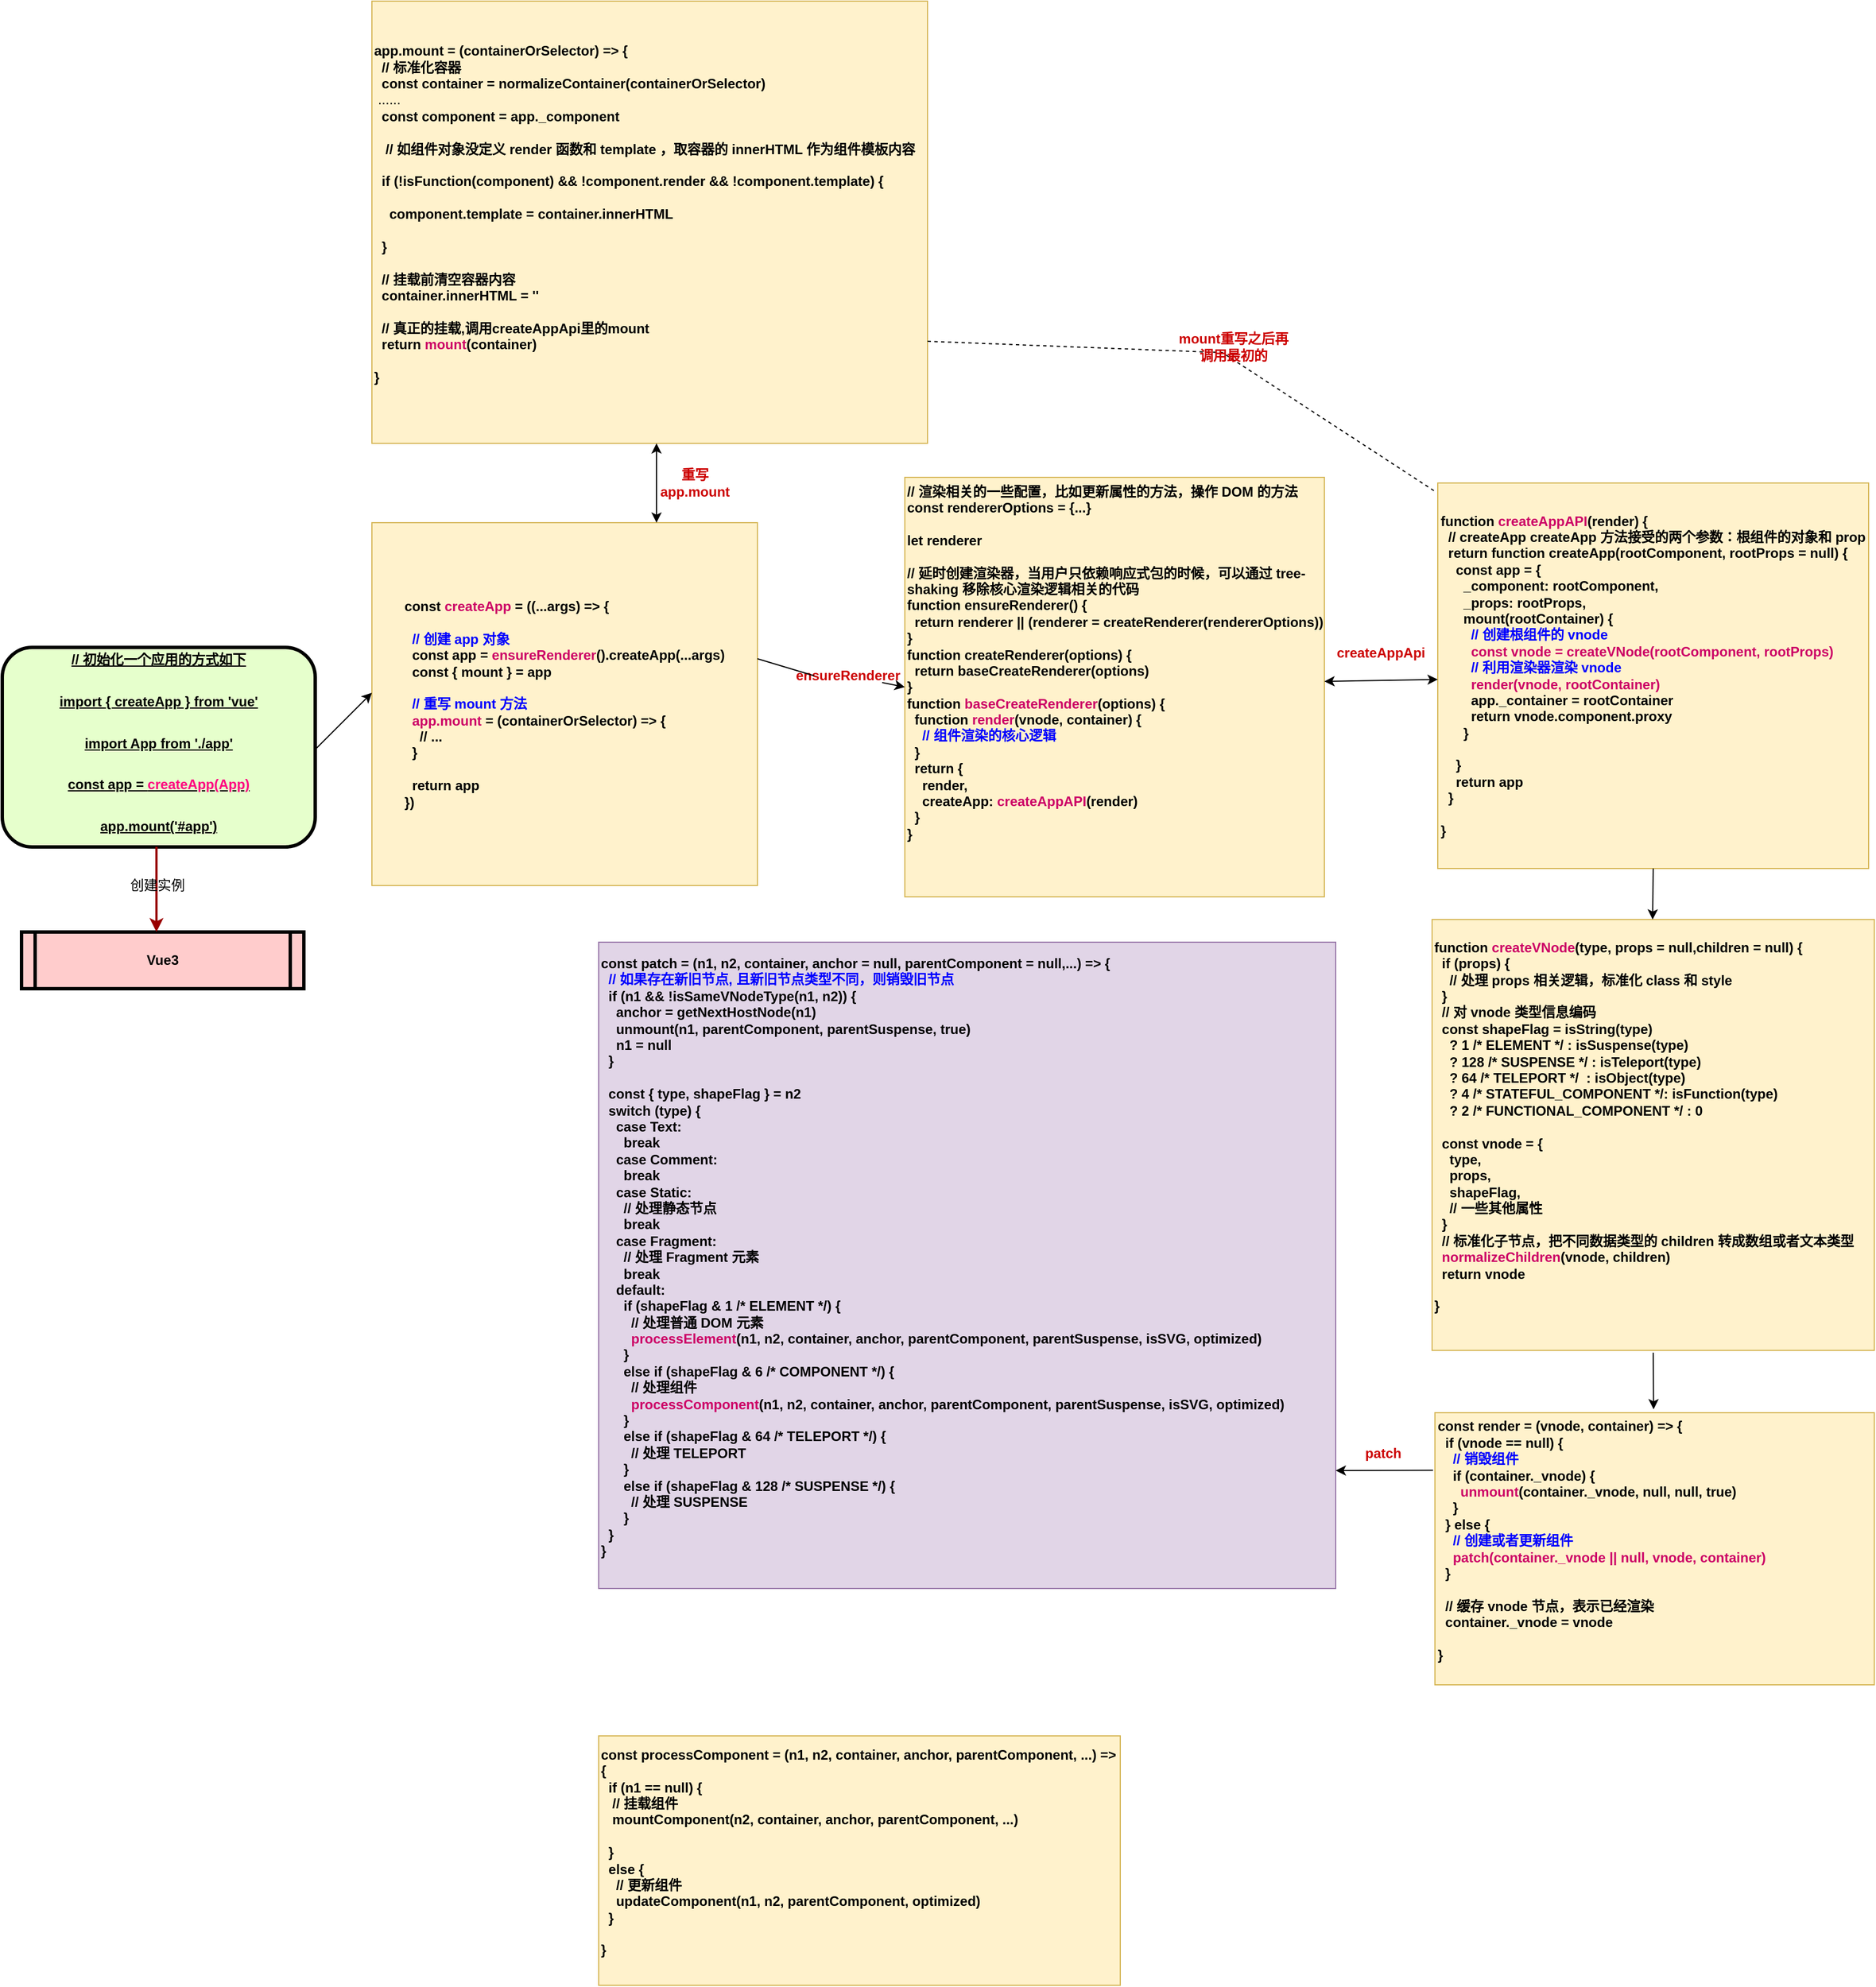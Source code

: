 <mxfile version="20.2.7" type="github">
  <diagram name="Page-1" id="c7558073-3199-34d8-9f00-42111426c3f3">
    <mxGraphModel dx="1038" dy="1708" grid="1" gridSize="10" guides="1" tooltips="1" connect="1" arrows="1" fold="1" page="1" pageScale="1" pageWidth="826" pageHeight="1169" background="none" math="0" shadow="0">
      <root>
        <mxCell id="0" />
        <mxCell id="1" parent="0" />
        <mxCell id="2" value="&lt;p style=&quot;margin: 4px 0px 0px;&quot;&gt;&lt;u&gt;// 初始化一个应用的方式如下&lt;/u&gt;&lt;/p&gt;&lt;p style=&quot;margin: 4px 0px 0px;&quot;&gt;&lt;u&gt;&lt;br&gt;&lt;/u&gt;&lt;/p&gt;&lt;p style=&quot;margin: 4px 0px 0px;&quot;&gt;&lt;u&gt;import { createApp } from &#39;vue&#39;&lt;/u&gt;&lt;/p&gt;&lt;p style=&quot;margin: 4px 0px 0px;&quot;&gt;&lt;u&gt;&lt;br&gt;&lt;/u&gt;&lt;/p&gt;&lt;p style=&quot;margin: 4px 0px 0px;&quot;&gt;&lt;u&gt;import App from &#39;./app&#39;&lt;/u&gt;&lt;/p&gt;&lt;p style=&quot;margin: 4px 0px 0px;&quot;&gt;&lt;u&gt;&lt;br&gt;&lt;/u&gt;&lt;/p&gt;&lt;p style=&quot;margin: 4px 0px 0px;&quot;&gt;&lt;u&gt;const app = &lt;font color=&quot;#ff0080&quot;&gt;createApp(App)&lt;/font&gt;&lt;/u&gt;&lt;/p&gt;&lt;p style=&quot;margin: 4px 0px 0px;&quot;&gt;&lt;u&gt;&lt;br&gt;&lt;/u&gt;&lt;/p&gt;&lt;p style=&quot;margin: 4px 0px 0px;&quot;&gt;&lt;u&gt;app.mount(&#39;#app&#39;)&lt;/u&gt;&lt;/p&gt;&lt;div&gt;&lt;br&gt;&lt;/div&gt;" style="verticalAlign=middle;align=center;overflow=fill;fontSize=12;fontFamily=Helvetica;html=1;rounded=1;fontStyle=1;strokeWidth=3;fillColor=#E6FFCC" parent="1" vertex="1">
          <mxGeometry x="184" y="140" width="276" height="176" as="geometry" />
        </mxCell>
        <object label="Vue3" id="5">
          <mxCell style="shape=process;whiteSpace=wrap;align=center;verticalAlign=middle;size=0.048;fontStyle=1;strokeWidth=3;fillColor=#FFCCCC" parent="1" vertex="1">
            <mxGeometry x="201" y="391" width="249" height="50" as="geometry" />
          </mxCell>
        </object>
        <mxCell id="56" value="" style="edgeStyle=elbowEdgeStyle;elbow=horizontal;strokeColor=#990000;strokeWidth=2" parent="1" source="2" target="5" edge="1">
          <mxGeometry width="100" height="100" relative="1" as="geometry">
            <mxPoint x="50" y="500" as="sourcePoint" />
            <mxPoint x="150" y="400" as="targetPoint" />
            <Array as="points">
              <mxPoint x="320" y="330" />
              <mxPoint x="290" y="350" />
              <mxPoint x="280" y="360" />
            </Array>
          </mxGeometry>
        </mxCell>
        <mxCell id="57" value="创建实例" style="text;spacingTop=-5;align=center" parent="1" vertex="1">
          <mxGeometry x="306" y="341" width="30" height="20" as="geometry" />
        </mxCell>
        <mxCell id="p2N06ffcsC0MJF7vxpci-98" value="&lt;div style=&quot;text-align: left;&quot;&gt;&lt;b&gt;const &lt;font color=&quot;#cc0066&quot;&gt;createApp&lt;/font&gt; = ((...args) =&amp;gt; {&lt;/b&gt;&lt;/div&gt;&lt;div style=&quot;text-align: left;&quot;&gt;&lt;b&gt;&lt;br&gt;&lt;/b&gt;&lt;/div&gt;&lt;div style=&quot;text-align: left;&quot;&gt;&lt;b&gt;&lt;font color=&quot;#0000cc&quot;&gt;&amp;nbsp; &lt;/font&gt;&lt;font color=&quot;#0000ff&quot;&gt;// 创建 app 对象&lt;/font&gt;&lt;/b&gt;&lt;/div&gt;&lt;div style=&quot;text-align: left;&quot;&gt;&lt;b&gt;&amp;nbsp; const app = &lt;font color=&quot;#cc0066&quot;&gt;ensureRenderer&lt;/font&gt;().createApp(...args)&lt;/b&gt;&lt;/div&gt;&lt;div style=&quot;text-align: left;&quot;&gt;&lt;b&gt;&amp;nbsp; const { mount } = app&lt;/b&gt;&lt;/div&gt;&lt;div style=&quot;text-align: left;&quot;&gt;&lt;b&gt;&lt;br&gt;&lt;/b&gt;&lt;/div&gt;&lt;div style=&quot;text-align: left;&quot;&gt;&lt;b&gt;&amp;nbsp;&lt;font color=&quot;#0000ff&quot;&gt; // 重写 mount 方法&lt;/font&gt;&lt;/b&gt;&lt;/div&gt;&lt;div style=&quot;text-align: left;&quot;&gt;&lt;b&gt;&amp;nbsp; &lt;font color=&quot;#cc0066&quot;&gt;app.mount&lt;/font&gt; = (containerOrSelector) =&amp;gt; {&lt;/b&gt;&lt;/div&gt;&lt;div style=&quot;text-align: left;&quot;&gt;&lt;b&gt;&amp;nbsp; &amp;nbsp; // ...&lt;/b&gt;&lt;/div&gt;&lt;div style=&quot;text-align: left;&quot;&gt;&lt;b&gt;&amp;nbsp; }&lt;/b&gt;&lt;/div&gt;&lt;div style=&quot;text-align: left;&quot;&gt;&lt;b&gt;&lt;br&gt;&lt;/b&gt;&lt;/div&gt;&lt;div style=&quot;text-align: left;&quot;&gt;&lt;b&gt;&amp;nbsp; return app&lt;/b&gt;&lt;/div&gt;&lt;div style=&quot;text-align: left;&quot;&gt;&lt;b&gt;})&lt;/b&gt;&lt;/div&gt;" style="rounded=0;whiteSpace=wrap;html=1;fillColor=#fff2cc;strokeColor=#d6b656;" vertex="1" parent="1">
          <mxGeometry x="510" y="30" width="340" height="320" as="geometry" />
        </mxCell>
        <mxCell id="p2N06ffcsC0MJF7vxpci-100" value="" style="endArrow=classic;html=1;rounded=0;fontColor=#000000;jumpSize=4;" edge="1" parent="1">
          <mxGeometry width="50" height="50" relative="1" as="geometry">
            <mxPoint x="460" y="230" as="sourcePoint" />
            <mxPoint x="510" y="180" as="targetPoint" />
          </mxGeometry>
        </mxCell>
        <mxCell id="p2N06ffcsC0MJF7vxpci-102" value="&lt;div&gt;&lt;font color=&quot;#000000&quot;&gt;&lt;b&gt;// 渲染相关的一些配置，比如更新属性的方法，操作 DOM 的方法&lt;/b&gt;&lt;/font&gt;&lt;/div&gt;&lt;div&gt;&lt;font color=&quot;#000000&quot;&gt;&lt;b&gt;const rendererOptions = {...&lt;/b&gt;&lt;/font&gt;&lt;b style=&quot;background-color: initial;&quot;&gt;}&lt;/b&gt;&lt;/div&gt;&lt;div&gt;&lt;font color=&quot;#000000&quot;&gt;&lt;b&gt;&lt;br&gt;&lt;/b&gt;&lt;/font&gt;&lt;/div&gt;&lt;div&gt;&lt;font color=&quot;#000000&quot;&gt;&lt;b&gt;let renderer&lt;/b&gt;&lt;/font&gt;&lt;/div&gt;&lt;div&gt;&lt;font color=&quot;#000000&quot;&gt;&lt;b&gt;&lt;br&gt;&lt;/b&gt;&lt;/font&gt;&lt;/div&gt;&lt;div&gt;&lt;font color=&quot;#000000&quot;&gt;&lt;b&gt;// 延时创建渲染器，当用户只依赖响应式包的时候，可以通过 tree-shaking 移除核心渲染逻辑相关的代码&lt;/b&gt;&lt;/font&gt;&lt;/div&gt;&lt;div&gt;&lt;font color=&quot;#000000&quot;&gt;&lt;b&gt;function ensureRenderer() {&lt;/b&gt;&lt;/font&gt;&lt;/div&gt;&lt;div&gt;&lt;font color=&quot;#000000&quot;&gt;&lt;b&gt;&amp;nbsp; return renderer || (renderer = createRenderer(rendererOptions))&lt;/b&gt;&lt;/font&gt;&lt;/div&gt;&lt;div&gt;&lt;font color=&quot;#000000&quot;&gt;&lt;b&gt;}&lt;/b&gt;&lt;/font&gt;&lt;/div&gt;&lt;div&gt;&lt;font color=&quot;#000000&quot;&gt;&lt;b&gt;function createRenderer(options) {&lt;/b&gt;&lt;/font&gt;&lt;/div&gt;&lt;div&gt;&lt;font color=&quot;#000000&quot;&gt;&lt;b&gt;&amp;nbsp; return baseCreateRenderer(options)&lt;/b&gt;&lt;/font&gt;&lt;/div&gt;&lt;div&gt;&lt;font color=&quot;#000000&quot;&gt;&lt;b&gt;}&lt;/b&gt;&lt;/font&gt;&lt;/div&gt;&lt;div&gt;&lt;b style=&quot;&quot;&gt;function &lt;font color=&quot;#cc0066&quot;&gt;baseCreateRenderer&lt;/font&gt;(options) {&lt;/b&gt;&lt;/div&gt;&lt;div&gt;&lt;b style=&quot;&quot;&gt;&amp;nbsp; function &lt;font color=&quot;#cc0066&quot;&gt;render&lt;/font&gt;(vnode, container) {&lt;/b&gt;&lt;/div&gt;&lt;div&gt;&lt;b style=&quot;&quot;&gt;&amp;nbsp; &amp;nbsp;&lt;font color=&quot;#0000ff&quot;&gt; // 组件渲染的核心逻辑&lt;/font&gt;&lt;/b&gt;&lt;/div&gt;&lt;div&gt;&lt;font color=&quot;#000000&quot;&gt;&lt;b&gt;&amp;nbsp; }&lt;/b&gt;&lt;/font&gt;&lt;/div&gt;&lt;div&gt;&lt;font color=&quot;#000000&quot;&gt;&lt;b&gt;&amp;nbsp; return {&lt;/b&gt;&lt;/font&gt;&lt;/div&gt;&lt;div&gt;&lt;font color=&quot;#000000&quot;&gt;&lt;b&gt;&amp;nbsp; &amp;nbsp; render,&lt;/b&gt;&lt;/font&gt;&lt;/div&gt;&lt;div&gt;&lt;b style=&quot;&quot;&gt;&amp;nbsp; &amp;nbsp; createApp: &lt;font color=&quot;#cc0066&quot;&gt;createAppAPI&lt;/font&gt;(render)&lt;/b&gt;&lt;/div&gt;&lt;div&gt;&lt;font color=&quot;#000000&quot;&gt;&lt;b&gt;&amp;nbsp; }&lt;/b&gt;&lt;/font&gt;&lt;/div&gt;&lt;div&gt;&lt;font color=&quot;#000000&quot;&gt;&lt;b&gt;}&lt;/b&gt;&lt;/font&gt;&lt;/div&gt;&lt;div&gt;&lt;font color=&quot;#000000&quot;&gt;&lt;b&gt;&lt;br&gt;&lt;/b&gt;&lt;/font&gt;&lt;/div&gt;&lt;div&gt;&lt;br&gt;&lt;/div&gt;&lt;div&gt;&lt;br&gt;&lt;/div&gt;" style="whiteSpace=wrap;html=1;aspect=fixed;align=left;fillColor=#fff2cc;strokeColor=#d6b656;" vertex="1" parent="1">
          <mxGeometry x="980" y="-10" width="370" height="370" as="geometry" />
        </mxCell>
        <mxCell id="p2N06ffcsC0MJF7vxpci-103" value="" style="endArrow=classic;html=1;rounded=0;fontColor=#CC0066;jumpSize=4;entryX=0;entryY=0.5;entryDx=0;entryDy=0;startArrow=none;" edge="1" parent="1" source="p2N06ffcsC0MJF7vxpci-105" target="p2N06ffcsC0MJF7vxpci-102">
          <mxGeometry width="50" height="50" relative="1" as="geometry">
            <mxPoint x="850" y="150" as="sourcePoint" />
            <mxPoint x="900" y="100" as="targetPoint" />
          </mxGeometry>
        </mxCell>
        <mxCell id="p2N06ffcsC0MJF7vxpci-105" value="&lt;b style=&quot;text-align: left;&quot;&gt;&lt;font color=&quot;#cc0000&quot;&gt;ensureRenderer&lt;/font&gt;&lt;/b&gt;" style="text;html=1;strokeColor=none;fillColor=none;align=center;verticalAlign=middle;whiteSpace=wrap;rounded=0;fontColor=#0000FF;" vertex="1" parent="1">
          <mxGeometry x="900" y="150" width="60" height="30" as="geometry" />
        </mxCell>
        <mxCell id="p2N06ffcsC0MJF7vxpci-106" value="" style="endArrow=none;html=1;rounded=0;fontColor=#CC0066;jumpSize=4;entryX=0;entryY=0.5;entryDx=0;entryDy=0;" edge="1" parent="1" target="p2N06ffcsC0MJF7vxpci-105">
          <mxGeometry width="50" height="50" relative="1" as="geometry">
            <mxPoint x="850" y="150" as="sourcePoint" />
            <mxPoint x="960" y="228" as="targetPoint" />
          </mxGeometry>
        </mxCell>
        <mxCell id="p2N06ffcsC0MJF7vxpci-107" value="&lt;div style=&quot;text-align: left;&quot;&gt;&lt;font style=&quot;&quot;&gt;&lt;b style=&quot;&quot;&gt;function &lt;font color=&quot;#cc0066&quot;&gt;createAppAPI&lt;/font&gt;(render) {&lt;/b&gt;&lt;/font&gt;&lt;/div&gt;&lt;div style=&quot;color: rgb(0, 0, 0); text-align: left;&quot;&gt;&lt;font color=&quot;#000000&quot;&gt;&lt;b&gt;&amp;nbsp; // createApp createApp 方法接受的两个参数：根组件的对象和 prop&lt;/b&gt;&lt;/font&gt;&lt;/div&gt;&lt;div style=&quot;color: rgb(0, 0, 0); text-align: left;&quot;&gt;&lt;font color=&quot;#000000&quot;&gt;&lt;b&gt;&amp;nbsp; return function createApp(rootComponent, rootProps = null) {&lt;/b&gt;&lt;/font&gt;&lt;/div&gt;&lt;div style=&quot;color: rgb(0, 0, 0); text-align: left;&quot;&gt;&lt;font color=&quot;#000000&quot;&gt;&lt;b&gt;&amp;nbsp; &amp;nbsp; const app = {&lt;/b&gt;&lt;/font&gt;&lt;/div&gt;&lt;div style=&quot;color: rgb(0, 0, 0); text-align: left;&quot;&gt;&lt;font color=&quot;#000000&quot;&gt;&lt;b&gt;&amp;nbsp; &amp;nbsp; &amp;nbsp; _component: rootComponent,&lt;/b&gt;&lt;/font&gt;&lt;/div&gt;&lt;div style=&quot;color: rgb(0, 0, 0); text-align: left;&quot;&gt;&lt;font color=&quot;#000000&quot;&gt;&lt;b&gt;&amp;nbsp; &amp;nbsp; &amp;nbsp; _props: rootProps,&lt;/b&gt;&lt;/font&gt;&lt;/div&gt;&lt;div style=&quot;color: rgb(0, 0, 0); text-align: left;&quot;&gt;&lt;font color=&quot;#000000&quot;&gt;&lt;b&gt;&amp;nbsp; &amp;nbsp; &amp;nbsp; mount(rootContainer) {&lt;/b&gt;&lt;/font&gt;&lt;/div&gt;&lt;div style=&quot;color: rgb(0, 0, 0); text-align: left;&quot;&gt;&lt;b&gt;&amp;nbsp; &amp;nbsp; &amp;nbsp; &amp;nbsp;&lt;font color=&quot;#0000ff&quot;&gt;&amp;nbsp;// 创建根组件的 vnode&lt;/font&gt;&lt;/b&gt;&lt;/div&gt;&lt;div style=&quot;color: rgb(0, 0, 0); text-align: left;&quot;&gt;&lt;b&gt;&amp;nbsp; &amp;nbsp; &amp;nbsp;&amp;nbsp;&lt;font color=&quot;#cc0066&quot;&gt;&amp;nbsp; const vnode = createVNode(rootComponent, rootProps)&lt;/font&gt;&lt;/b&gt;&lt;/div&gt;&lt;div style=&quot;color: rgb(0, 0, 0); text-align: left;&quot;&gt;&lt;b&gt;&amp;nbsp; &amp;nbsp; &amp;nbsp; &amp;nbsp;&lt;font color=&quot;#0000ff&quot;&gt;&amp;nbsp;// 利用渲染器渲染 vnode&lt;/font&gt;&lt;/b&gt;&lt;/div&gt;&lt;div style=&quot;color: rgb(0, 0, 0); text-align: left;&quot;&gt;&lt;b&gt;&amp;nbsp; &amp;nbsp; &amp;nbsp; &amp;nbsp;&amp;nbsp;&lt;font color=&quot;#cc0066&quot;&gt;render(vnode, rootContainer)&lt;/font&gt;&lt;/b&gt;&lt;/div&gt;&lt;div style=&quot;color: rgb(0, 0, 0); text-align: left;&quot;&gt;&lt;font color=&quot;#000000&quot;&gt;&lt;b&gt;&amp;nbsp; &amp;nbsp; &amp;nbsp; &amp;nbsp; app._container = rootContainer&lt;/b&gt;&lt;/font&gt;&lt;/div&gt;&lt;div style=&quot;color: rgb(0, 0, 0); text-align: left;&quot;&gt;&lt;font color=&quot;#000000&quot;&gt;&lt;b&gt;&amp;nbsp; &amp;nbsp; &amp;nbsp; &amp;nbsp; return vnode.component.proxy&lt;/b&gt;&lt;/font&gt;&lt;/div&gt;&lt;div style=&quot;color: rgb(0, 0, 0); text-align: left;&quot;&gt;&lt;font color=&quot;#000000&quot;&gt;&lt;b&gt;&amp;nbsp; &amp;nbsp; &amp;nbsp; }&lt;/b&gt;&lt;/font&gt;&lt;/div&gt;&lt;div style=&quot;color: rgb(0, 0, 0); text-align: left;&quot;&gt;&lt;font color=&quot;#000000&quot;&gt;&lt;b&gt;&lt;br&gt;&lt;/b&gt;&lt;/font&gt;&lt;/div&gt;&lt;div style=&quot;color: rgb(0, 0, 0); text-align: left;&quot;&gt;&lt;font color=&quot;#000000&quot;&gt;&lt;b&gt;&amp;nbsp; &amp;nbsp; }&lt;/b&gt;&lt;/font&gt;&lt;/div&gt;&lt;div style=&quot;color: rgb(0, 0, 0); text-align: left;&quot;&gt;&lt;font color=&quot;#000000&quot;&gt;&lt;b&gt;&amp;nbsp; &amp;nbsp; return app&lt;/b&gt;&lt;/font&gt;&lt;/div&gt;&lt;div style=&quot;color: rgb(0, 0, 0); text-align: left;&quot;&gt;&lt;font color=&quot;#000000&quot;&gt;&lt;b&gt;&amp;nbsp; }&lt;/b&gt;&lt;/font&gt;&lt;/div&gt;&lt;div style=&quot;color: rgb(0, 0, 0); text-align: left;&quot;&gt;&lt;font color=&quot;#000000&quot;&gt;&lt;b&gt;&lt;br&gt;&lt;/b&gt;&lt;/font&gt;&lt;/div&gt;&lt;div style=&quot;color: rgb(0, 0, 0); text-align: left;&quot;&gt;&lt;font color=&quot;#000000&quot;&gt;&lt;b&gt;}&lt;/b&gt;&lt;/font&gt;&lt;/div&gt;" style="rounded=0;whiteSpace=wrap;html=1;fillColor=#fff2cc;strokeColor=#d6b656;" vertex="1" parent="1">
          <mxGeometry x="1450" y="-5" width="380" height="340" as="geometry" />
        </mxCell>
        <mxCell id="p2N06ffcsC0MJF7vxpci-110" value="" style="endArrow=classic;startArrow=classic;html=1;rounded=0;fontColor=#CC0066;jumpSize=4;" edge="1" parent="1" target="p2N06ffcsC0MJF7vxpci-107">
          <mxGeometry width="50" height="50" relative="1" as="geometry">
            <mxPoint x="1350" y="170" as="sourcePoint" />
            <mxPoint x="1400" y="120" as="targetPoint" />
          </mxGeometry>
        </mxCell>
        <mxCell id="p2N06ffcsC0MJF7vxpci-111" value="&lt;div&gt;&lt;b&gt;app.mount = (containerOrSelector) =&amp;gt; {&lt;/b&gt;&lt;/div&gt;&lt;div&gt;&lt;b&gt;&amp;nbsp; // 标准化容器&lt;/b&gt;&lt;/div&gt;&lt;div&gt;&lt;b&gt;&amp;nbsp; const container = normalizeContainer(containerOrSelector)&lt;/b&gt;&lt;/div&gt;&lt;div&gt;&amp;nbsp;......&lt;/div&gt;&lt;div&gt;&lt;b&gt;&amp;nbsp; const component = app._component&lt;/b&gt;&lt;/div&gt;&lt;div&gt;&lt;b&gt;&lt;br&gt;&lt;/b&gt;&lt;/div&gt;&lt;div&gt;&lt;b&gt;&amp;nbsp; &amp;nbsp;// 如组件对象没定义 render 函数和 template ，取容器的 innerHTML 作为组件模板内容&lt;/b&gt;&lt;/div&gt;&lt;div&gt;&lt;b&gt;&lt;br&gt;&lt;/b&gt;&lt;/div&gt;&lt;div&gt;&lt;b&gt;&amp;nbsp; if (!isFunction(component) &amp;amp;&amp;amp; !component.render &amp;amp;&amp;amp; !component.template) {&lt;/b&gt;&lt;/div&gt;&lt;div&gt;&lt;b&gt;&lt;br&gt;&lt;/b&gt;&lt;/div&gt;&lt;div&gt;&lt;b&gt;&amp;nbsp; &amp;nbsp; component.template = container.innerHTML&lt;/b&gt;&lt;/div&gt;&lt;div&gt;&lt;b&gt;&lt;br&gt;&lt;/b&gt;&lt;/div&gt;&lt;div&gt;&lt;b&gt;&amp;nbsp; }&lt;/b&gt;&lt;/div&gt;&lt;div&gt;&lt;b&gt;&lt;br&gt;&lt;/b&gt;&lt;/div&gt;&lt;div&gt;&lt;b&gt;&amp;nbsp; // 挂载前清空容器内容&lt;/b&gt;&lt;/div&gt;&lt;div&gt;&lt;b&gt;&amp;nbsp; container.innerHTML = &#39;&#39;&lt;/b&gt;&lt;/div&gt;&lt;div&gt;&lt;b&gt;&lt;br&gt;&lt;/b&gt;&lt;/div&gt;&lt;div&gt;&lt;b&gt;&amp;nbsp; // 真正的挂载,调用createAppApi里的mount&lt;/b&gt;&lt;/div&gt;&lt;div&gt;&lt;b&gt;&amp;nbsp; return &lt;font color=&quot;#cc0066&quot;&gt;mount&lt;/font&gt;(container)&lt;/b&gt;&lt;/div&gt;&lt;div&gt;&lt;b&gt;&lt;br&gt;&lt;/b&gt;&lt;/div&gt;&lt;div&gt;&lt;b&gt;}&lt;/b&gt;&lt;/div&gt;&lt;div&gt;&lt;br&gt;&lt;/div&gt;" style="rounded=0;whiteSpace=wrap;html=1;fillColor=#fff2cc;strokeColor=#d6b656;align=left;" vertex="1" parent="1">
          <mxGeometry x="510" y="-430" width="490" height="390" as="geometry" />
        </mxCell>
        <mxCell id="p2N06ffcsC0MJF7vxpci-112" value="" style="endArrow=classic;startArrow=classic;html=1;rounded=0;fontColor=#CC0066;jumpSize=4;entryX=0.551;entryY=1;entryDx=0;entryDy=0;entryPerimeter=0;" edge="1" parent="1">
          <mxGeometry width="50" height="50" relative="1" as="geometry">
            <mxPoint x="761" y="30" as="sourcePoint" />
            <mxPoint x="760.99" y="-40" as="targetPoint" />
          </mxGeometry>
        </mxCell>
        <mxCell id="p2N06ffcsC0MJF7vxpci-113" value="&lt;b&gt;&lt;font color=&quot;#cc0000&quot;&gt;createAppApi&lt;/font&gt;&lt;/b&gt;" style="text;html=1;strokeColor=none;fillColor=none;align=center;verticalAlign=middle;whiteSpace=wrap;rounded=0;fontColor=#CC0066;" vertex="1" parent="1">
          <mxGeometry x="1370" y="130" width="60" height="30" as="geometry" />
        </mxCell>
        <mxCell id="p2N06ffcsC0MJF7vxpci-114" value="&lt;b&gt;重写app.mount&lt;/b&gt;" style="text;html=1;strokeColor=none;fillColor=none;align=center;verticalAlign=middle;whiteSpace=wrap;rounded=0;fontColor=#CC0000;" vertex="1" parent="1">
          <mxGeometry x="760" y="-20" width="70" height="30" as="geometry" />
        </mxCell>
        <mxCell id="p2N06ffcsC0MJF7vxpci-119" value="" style="endArrow=none;dashed=1;html=1;rounded=0;fontColor=#CC0066;jumpSize=4;entryX=-0.006;entryY=0.022;entryDx=0;entryDy=0;entryPerimeter=0;" edge="1" parent="1" target="p2N06ffcsC0MJF7vxpci-107">
          <mxGeometry width="50" height="50" relative="1" as="geometry">
            <mxPoint x="1000" y="-130" as="sourcePoint" />
            <mxPoint x="1050" y="-180" as="targetPoint" />
            <Array as="points">
              <mxPoint x="1260" y="-120" />
            </Array>
          </mxGeometry>
        </mxCell>
        <mxCell id="p2N06ffcsC0MJF7vxpci-121" value="&lt;b&gt;&lt;font color=&quot;#cc0000&quot;&gt;mount重写之后再调用最初的&lt;/font&gt;&lt;/b&gt;" style="text;html=1;strokeColor=none;fillColor=none;align=center;verticalAlign=middle;whiteSpace=wrap;rounded=0;fontColor=#CC0066;" vertex="1" parent="1">
          <mxGeometry x="1220" y="-140" width="100" height="30" as="geometry" />
        </mxCell>
        <mxCell id="p2N06ffcsC0MJF7vxpci-122" value="&lt;div&gt;&lt;b&gt;&lt;font color=&quot;#000000&quot;&gt;function &lt;/font&gt;&lt;font color=&quot;#cc0066&quot;&gt;createVNode&lt;/font&gt;&lt;font color=&quot;#000000&quot;&gt;(type, props = null&lt;/font&gt;&lt;/b&gt;&lt;b style=&quot;background-color: initial;&quot;&gt;&lt;font color=&quot;#000000&quot;&gt;,children = null) {&lt;/font&gt;&lt;/b&gt;&lt;/div&gt;&lt;div&gt;&lt;b&gt;&lt;font color=&quot;#000000&quot;&gt;&amp;nbsp; if (props) {&lt;/font&gt;&lt;/b&gt;&lt;/div&gt;&lt;div&gt;&lt;b&gt;&lt;font color=&quot;#000000&quot;&gt;&amp;nbsp; &amp;nbsp; // 处理 props 相关逻辑，标准化 class 和 style&lt;/font&gt;&lt;/b&gt;&lt;/div&gt;&lt;div&gt;&lt;b&gt;&lt;font color=&quot;#000000&quot;&gt;&amp;nbsp; }&lt;/font&gt;&lt;/b&gt;&lt;/div&gt;&lt;div&gt;&lt;b&gt;&lt;font color=&quot;#000000&quot;&gt;&amp;nbsp; // 对 vnode 类型信息编码&lt;/font&gt;&lt;/b&gt;&lt;/div&gt;&lt;div&gt;&lt;b&gt;&lt;font color=&quot;#000000&quot;&gt;&amp;nbsp; const shapeFlag = isString(type)&lt;/font&gt;&lt;/b&gt;&lt;/div&gt;&lt;div&gt;&lt;b&gt;&lt;font color=&quot;#000000&quot;&gt;&amp;nbsp; &amp;nbsp; ? 1 /* ELEMENT */&amp;nbsp;&lt;/font&gt;&lt;/b&gt;&lt;b style=&quot;background-color: initial;&quot;&gt;&lt;font color=&quot;#000000&quot;&gt;: isSuspense(type)&lt;/font&gt;&lt;/b&gt;&lt;/div&gt;&lt;div&gt;&lt;b&gt;&lt;font color=&quot;#000000&quot;&gt;&amp;nbsp; &amp;nbsp; ? 128 /* SUSPENSE */&amp;nbsp;&lt;/font&gt;&lt;/b&gt;&lt;b style=&quot;background-color: initial;&quot;&gt;&lt;font color=&quot;#000000&quot;&gt;: isTeleport(type)&lt;/font&gt;&lt;/b&gt;&lt;/div&gt;&lt;div&gt;&lt;b&gt;&lt;font color=&quot;#000000&quot;&gt;&amp;nbsp; &amp;nbsp; ? 64 /* TELEPORT */&amp;nbsp;&amp;nbsp;&lt;/font&gt;&lt;/b&gt;&lt;b style=&quot;background-color: initial;&quot;&gt;&lt;font color=&quot;#000000&quot;&gt;: isObject(type)&lt;/font&gt;&lt;/b&gt;&lt;/div&gt;&lt;div&gt;&lt;b style=&quot;background-color: initial;&quot;&gt;&lt;font color=&quot;#000000&quot;&gt;&amp;nbsp; &amp;nbsp; ? 4 /* STATEFUL_COMPONENT */&lt;/font&gt;&lt;/b&gt;&lt;b style=&quot;background-color: initial;&quot;&gt;&lt;font color=&quot;#000000&quot;&gt;: isFunction(type)&lt;/font&gt;&lt;/b&gt;&lt;/div&gt;&lt;div&gt;&lt;b&gt;&lt;font color=&quot;#000000&quot;&gt;&amp;nbsp; &amp;nbsp; ? 2 /* FUNCTIONAL_COMPONENT */&amp;nbsp;&lt;/font&gt;&lt;/b&gt;&lt;b style=&quot;background-color: initial;&quot;&gt;&lt;font color=&quot;#000000&quot;&gt;: 0&lt;/font&gt;&lt;/b&gt;&lt;/div&gt;&lt;div&gt;&lt;b&gt;&lt;font color=&quot;#000000&quot;&gt;&lt;br&gt;&lt;/font&gt;&lt;/b&gt;&lt;/div&gt;&lt;div&gt;&lt;b&gt;&lt;font color=&quot;#000000&quot;&gt;&amp;nbsp; const vnode = {&lt;/font&gt;&lt;/b&gt;&lt;/div&gt;&lt;div&gt;&lt;b&gt;&lt;font color=&quot;#000000&quot;&gt;&amp;nbsp; &amp;nbsp; type,&lt;/font&gt;&lt;/b&gt;&lt;/div&gt;&lt;div&gt;&lt;b&gt;&lt;font color=&quot;#000000&quot;&gt;&amp;nbsp; &amp;nbsp; props,&lt;/font&gt;&lt;/b&gt;&lt;/div&gt;&lt;div&gt;&lt;b&gt;&lt;font color=&quot;#000000&quot;&gt;&amp;nbsp; &amp;nbsp; shapeFlag,&lt;/font&gt;&lt;/b&gt;&lt;/div&gt;&lt;div&gt;&lt;b&gt;&lt;font color=&quot;#000000&quot;&gt;&amp;nbsp; &amp;nbsp; // 一些其他属性&lt;/font&gt;&lt;/b&gt;&lt;/div&gt;&lt;div&gt;&lt;b&gt;&lt;font color=&quot;#000000&quot;&gt;&amp;nbsp; }&lt;/font&gt;&lt;/b&gt;&lt;/div&gt;&lt;div&gt;&lt;b&gt;&lt;font color=&quot;#000000&quot;&gt;&amp;nbsp; // 标准化子节点，把不同数据类型的 children 转成数组或者文本类型&lt;/font&gt;&lt;/b&gt;&lt;/div&gt;&lt;div&gt;&lt;b&gt;&lt;font color=&quot;#000000&quot;&gt;&amp;nbsp; &lt;/font&gt;&lt;font color=&quot;#cc0066&quot;&gt;normalizeChildren&lt;/font&gt;&lt;font color=&quot;#000000&quot;&gt;(vnode, children)&lt;/font&gt;&lt;/b&gt;&lt;/div&gt;&lt;div&gt;&lt;b&gt;&lt;font color=&quot;#000000&quot;&gt;&amp;nbsp; return vnode&lt;/font&gt;&lt;/b&gt;&lt;/div&gt;&lt;div&gt;&lt;b&gt;&lt;font color=&quot;#000000&quot;&gt;&lt;br&gt;&lt;/font&gt;&lt;/b&gt;&lt;/div&gt;&lt;div&gt;&lt;b&gt;&lt;font color=&quot;#000000&quot;&gt;}&lt;/font&gt;&lt;/b&gt;&lt;/div&gt;&lt;div&gt;&lt;br&gt;&lt;/div&gt;" style="rounded=0;whiteSpace=wrap;html=1;align=left;fillColor=#fff2cc;strokeColor=#d6b656;" vertex="1" parent="1">
          <mxGeometry x="1445" y="380" width="390" height="380" as="geometry" />
        </mxCell>
        <mxCell id="p2N06ffcsC0MJF7vxpci-126" value="" style="endArrow=classic;html=1;rounded=0;fontColor=#000000;jumpSize=4;exitX=0.5;exitY=1;exitDx=0;exitDy=0;" edge="1" parent="1" source="p2N06ffcsC0MJF7vxpci-107">
          <mxGeometry width="50" height="50" relative="1" as="geometry">
            <mxPoint x="1639.99" y="355" as="sourcePoint" />
            <mxPoint x="1639.5" y="380" as="targetPoint" />
          </mxGeometry>
        </mxCell>
        <mxCell id="p2N06ffcsC0MJF7vxpci-127" value="&lt;div&gt;&lt;b style=&quot;background-color: initial;&quot;&gt;&lt;font color=&quot;#000000&quot;&gt;const render = (vnode, container) =&amp;gt; {&lt;/font&gt;&lt;/b&gt;&lt;/div&gt;&lt;div&gt;&lt;b&gt;&lt;font color=&quot;#000000&quot;&gt;&amp;nbsp; if (vnode == null) {&lt;/font&gt;&lt;/b&gt;&lt;/div&gt;&lt;div&gt;&lt;b&gt;&lt;font color=&quot;#000000&quot;&gt;&amp;nbsp; &amp;nbsp;&lt;/font&gt;&lt;font color=&quot;#0000ff&quot;&gt; // 销毁组件&lt;/font&gt;&lt;/b&gt;&lt;/div&gt;&lt;div&gt;&lt;b&gt;&lt;font color=&quot;#000000&quot;&gt;&amp;nbsp; &amp;nbsp; if (container._vnode) {&lt;/font&gt;&lt;/b&gt;&lt;/div&gt;&lt;div&gt;&lt;b&gt;&lt;font color=&quot;#000000&quot;&gt;&amp;nbsp; &amp;nbsp; &amp;nbsp; &lt;/font&gt;&lt;font color=&quot;#cc0066&quot;&gt;unmount&lt;/font&gt;&lt;font color=&quot;#000000&quot;&gt;(container._vnode, null, null, true)&lt;/font&gt;&lt;/b&gt;&lt;/div&gt;&lt;div&gt;&lt;b&gt;&lt;font color=&quot;#000000&quot;&gt;&amp;nbsp; &amp;nbsp; }&lt;/font&gt;&lt;/b&gt;&lt;/div&gt;&lt;div&gt;&lt;b&gt;&lt;font color=&quot;#000000&quot;&gt;&amp;nbsp; } else {&lt;/font&gt;&lt;/b&gt;&lt;/div&gt;&lt;div&gt;&lt;b&gt;&lt;font color=&quot;#000000&quot;&gt;&amp;nbsp; &lt;/font&gt;&lt;font color=&quot;#0000ff&quot;&gt;&amp;nbsp; // 创建或者更新组件&lt;/font&gt;&lt;/b&gt;&lt;/div&gt;&lt;div&gt;&lt;b&gt;&lt;font color=&quot;#000000&quot;&gt;&amp;nbsp; &amp;nbsp; &lt;/font&gt;&lt;font color=&quot;#cc0066&quot;&gt;patch(container._vnode || null, vnode, container)&lt;/font&gt;&lt;/b&gt;&lt;/div&gt;&lt;div&gt;&lt;b&gt;&lt;font color=&quot;#000000&quot;&gt;&amp;nbsp; }&lt;/font&gt;&lt;/b&gt;&lt;/div&gt;&lt;div&gt;&lt;b&gt;&lt;font color=&quot;#000000&quot;&gt;&lt;br&gt;&lt;/font&gt;&lt;/b&gt;&lt;/div&gt;&lt;div&gt;&lt;b&gt;&lt;font color=&quot;#000000&quot;&gt;&amp;nbsp; // 缓存 vnode 节点，表示已经渲染&lt;/font&gt;&lt;/b&gt;&lt;/div&gt;&lt;div&gt;&lt;b&gt;&lt;font color=&quot;#000000&quot;&gt;&amp;nbsp; container._vnode = vnode&lt;/font&gt;&lt;/b&gt;&lt;/div&gt;&lt;div&gt;&lt;b&gt;&lt;font color=&quot;#000000&quot;&gt;&lt;br&gt;&lt;/font&gt;&lt;/b&gt;&lt;/div&gt;&lt;div&gt;&lt;b&gt;&lt;font color=&quot;#000000&quot;&gt;}&lt;/font&gt;&lt;/b&gt;&lt;/div&gt;&lt;div&gt;&lt;br&gt;&lt;/div&gt;" style="rounded=0;whiteSpace=wrap;html=1;align=left;fillColor=#fff2cc;strokeColor=#d6b656;" vertex="1" parent="1">
          <mxGeometry x="1447.5" y="815" width="387.5" height="240" as="geometry" />
        </mxCell>
        <mxCell id="p2N06ffcsC0MJF7vxpci-128" value="" style="endArrow=classic;html=1;rounded=0;fontColor=#000000;jumpSize=4;" edge="1" parent="1">
          <mxGeometry width="50" height="50" relative="1" as="geometry">
            <mxPoint x="1640" y="762" as="sourcePoint" />
            <mxPoint x="1640.368" y="812" as="targetPoint" />
          </mxGeometry>
        </mxCell>
        <mxCell id="p2N06ffcsC0MJF7vxpci-129" value="&lt;div&gt;&lt;b&gt;const patch = (n1, n2, container, anchor = null, parentComponent = null,...) =&amp;gt; {&lt;/b&gt;&lt;/div&gt;&lt;div&gt;&lt;b&gt;&amp;nbsp; &lt;font color=&quot;#0000ff&quot;&gt;// 如果存在新旧节点, 且新旧节点类型不同，则销毁旧节点&lt;/font&gt;&lt;/b&gt;&lt;/div&gt;&lt;div&gt;&lt;b&gt;&amp;nbsp; if (n1 &amp;amp;&amp;amp; !isSameVNodeType(n1, n2)) {&lt;/b&gt;&lt;/div&gt;&lt;div&gt;&lt;b&gt;&amp;nbsp; &amp;nbsp; anchor = getNextHostNode(n1)&lt;/b&gt;&lt;/div&gt;&lt;div&gt;&lt;b&gt;&amp;nbsp; &amp;nbsp; unmount(n1, parentComponent, parentSuspense, true)&lt;/b&gt;&lt;/div&gt;&lt;div&gt;&lt;b&gt;&amp;nbsp; &amp;nbsp; n1 = null&lt;/b&gt;&lt;/div&gt;&lt;div&gt;&lt;b&gt;&amp;nbsp; }&lt;/b&gt;&lt;/div&gt;&lt;div&gt;&lt;b&gt;&lt;br&gt;&lt;/b&gt;&lt;/div&gt;&lt;div&gt;&lt;b&gt;&amp;nbsp; const { type, shapeFlag } = n2&lt;/b&gt;&lt;/div&gt;&lt;div&gt;&lt;b&gt;&amp;nbsp; switch (type) {&lt;/b&gt;&lt;/div&gt;&lt;div&gt;&lt;b&gt;&amp;nbsp; &amp;nbsp; case Text:&lt;/b&gt;&lt;/div&gt;&lt;div&gt;&lt;b&gt;&amp;nbsp; &amp;nbsp; &amp;nbsp; break&lt;/b&gt;&lt;/div&gt;&lt;div&gt;&lt;b&gt;&amp;nbsp; &amp;nbsp; case Comment:&lt;/b&gt;&lt;/div&gt;&lt;div&gt;&lt;b&gt;&amp;nbsp; &amp;nbsp; &amp;nbsp; break&lt;/b&gt;&lt;/div&gt;&lt;div&gt;&lt;b&gt;&amp;nbsp; &amp;nbsp; case Static:&lt;/b&gt;&lt;/div&gt;&lt;div&gt;&lt;b&gt;&amp;nbsp; &amp;nbsp; &amp;nbsp; // 处理静态节点&lt;/b&gt;&lt;/div&gt;&lt;div&gt;&lt;b&gt;&amp;nbsp; &amp;nbsp; &amp;nbsp; break&lt;/b&gt;&lt;/div&gt;&lt;div&gt;&lt;b&gt;&amp;nbsp; &amp;nbsp; case Fragment:&lt;/b&gt;&lt;/div&gt;&lt;div&gt;&lt;b&gt;&amp;nbsp; &amp;nbsp; &amp;nbsp; // 处理 Fragment 元素&lt;/b&gt;&lt;/div&gt;&lt;div&gt;&lt;b&gt;&amp;nbsp; &amp;nbsp; &amp;nbsp; break&lt;/b&gt;&lt;/div&gt;&lt;div&gt;&lt;b&gt;&amp;nbsp; &amp;nbsp; default:&lt;/b&gt;&lt;/div&gt;&lt;div&gt;&lt;b&gt;&amp;nbsp; &amp;nbsp; &amp;nbsp; if (shapeFlag &amp;amp; 1 /* ELEMENT */) {&lt;/b&gt;&lt;/div&gt;&lt;div&gt;&lt;b&gt;&amp;nbsp; &amp;nbsp; &amp;nbsp; &amp;nbsp; // 处理普通 DOM 元素&lt;/b&gt;&lt;/div&gt;&lt;div&gt;&lt;b&gt;&amp;nbsp; &amp;nbsp; &amp;nbsp; &amp;nbsp; &lt;font color=&quot;#cc0066&quot;&gt;processElement&lt;/font&gt;(n1, n2, container, anchor, parentComponent, parentSuspense, isSVG, optimized)&lt;/b&gt;&lt;/div&gt;&lt;div&gt;&lt;b&gt;&amp;nbsp; &amp;nbsp; &amp;nbsp; }&lt;/b&gt;&lt;/div&gt;&lt;div&gt;&lt;b&gt;&amp;nbsp; &amp;nbsp; &amp;nbsp; else if (shapeFlag &amp;amp; 6 /* COMPONENT */) {&lt;/b&gt;&lt;/div&gt;&lt;div&gt;&lt;b&gt;&amp;nbsp; &amp;nbsp; &amp;nbsp; &amp;nbsp; // 处理组件&lt;/b&gt;&lt;/div&gt;&lt;div&gt;&lt;b&gt;&amp;nbsp; &amp;nbsp; &amp;nbsp; &amp;nbsp; &lt;font color=&quot;#cc0066&quot;&gt;processComponent&lt;/font&gt;(n1, n2, container, anchor, parentComponent, parentSuspense, isSVG, optimized)&lt;/b&gt;&lt;/div&gt;&lt;div&gt;&lt;b&gt;&amp;nbsp; &amp;nbsp; &amp;nbsp; }&lt;/b&gt;&lt;/div&gt;&lt;div&gt;&lt;b&gt;&amp;nbsp; &amp;nbsp; &amp;nbsp; else if (shapeFlag &amp;amp; 64 /* TELEPORT */) {&lt;/b&gt;&lt;/div&gt;&lt;div&gt;&lt;b&gt;&amp;nbsp; &amp;nbsp; &amp;nbsp; &amp;nbsp; // 处理 TELEPORT&lt;/b&gt;&lt;/div&gt;&lt;div&gt;&lt;b&gt;&amp;nbsp; &amp;nbsp; &amp;nbsp; }&lt;/b&gt;&lt;/div&gt;&lt;div&gt;&lt;b&gt;&amp;nbsp; &amp;nbsp; &amp;nbsp; else if (shapeFlag &amp;amp; 128 /* SUSPENSE */) {&lt;/b&gt;&lt;/div&gt;&lt;div&gt;&lt;b&gt;&amp;nbsp; &amp;nbsp; &amp;nbsp; &amp;nbsp; // 处理 SUSPENSE&lt;/b&gt;&lt;/div&gt;&lt;div&gt;&lt;b&gt;&amp;nbsp; &amp;nbsp; &amp;nbsp; }&lt;/b&gt;&lt;/div&gt;&lt;div&gt;&lt;b&gt;&amp;nbsp; }&lt;/b&gt;&lt;/div&gt;&lt;div&gt;&lt;b&gt;}&lt;/b&gt;&lt;/div&gt;&lt;div&gt;&lt;br&gt;&lt;/div&gt;" style="rounded=0;whiteSpace=wrap;html=1;fillColor=#e1d5e7;strokeColor=#9673a6;align=left;" vertex="1" parent="1">
          <mxGeometry x="710" y="400" width="650" height="570" as="geometry" />
        </mxCell>
        <mxCell id="p2N06ffcsC0MJF7vxpci-130" value="" style="endArrow=classic;html=1;rounded=0;fontColor=#0000FF;jumpSize=4;exitX=0.779;exitY=0.557;exitDx=0;exitDy=0;exitPerimeter=0;" edge="1" parent="1">
          <mxGeometry width="50" height="50" relative="1" as="geometry">
            <mxPoint x="1445.83" y="865.77" as="sourcePoint" />
            <mxPoint x="1360" y="866" as="targetPoint" />
          </mxGeometry>
        </mxCell>
        <mxCell id="p2N06ffcsC0MJF7vxpci-131" value="&lt;font color=&quot;#cc0000&quot;&gt;&lt;b&gt;patch&lt;/b&gt;&lt;/font&gt;" style="text;html=1;strokeColor=none;fillColor=none;align=center;verticalAlign=middle;whiteSpace=wrap;rounded=0;fontColor=#CC0066;" vertex="1" parent="1">
          <mxGeometry x="1372" y="836" width="60" height="30" as="geometry" />
        </mxCell>
        <mxCell id="p2N06ffcsC0MJF7vxpci-132" value="&lt;div&gt;&lt;b&gt;const processComponent = (n1, n2, container, anchor, parentComponent, ...) =&amp;gt; {&lt;/b&gt;&lt;/div&gt;&lt;div&gt;&lt;b&gt;&amp;nbsp; if (n1 == null) {&lt;/b&gt;&lt;/div&gt;&lt;div&gt;&lt;b&gt;&amp;nbsp; &amp;nbsp;// 挂载组件&lt;/b&gt;&lt;/div&gt;&lt;div&gt;&lt;b&gt;&amp;nbsp; &amp;nbsp;mountComponent(n2, container, anchor, parentComponent, ...)&lt;/b&gt;&lt;/div&gt;&lt;div&gt;&lt;b&gt;&lt;br&gt;&lt;/b&gt;&lt;/div&gt;&lt;div&gt;&lt;b&gt;&amp;nbsp; }&lt;/b&gt;&lt;/div&gt;&lt;div&gt;&lt;b&gt;&amp;nbsp; else {&lt;/b&gt;&lt;/div&gt;&lt;div&gt;&lt;b&gt;&amp;nbsp; &amp;nbsp; // 更新组件&lt;/b&gt;&lt;/div&gt;&lt;div&gt;&lt;b&gt;&amp;nbsp; &amp;nbsp; updateComponent(n1, n2, parentComponent, optimized)&lt;/b&gt;&lt;/div&gt;&lt;div&gt;&lt;b&gt;&amp;nbsp; }&lt;/b&gt;&lt;/div&gt;&lt;div&gt;&lt;b&gt;&lt;br&gt;&lt;/b&gt;&lt;/div&gt;&lt;div&gt;&lt;b&gt;}&lt;/b&gt;&lt;/div&gt;&lt;div&gt;&lt;br&gt;&lt;/div&gt;" style="rounded=0;whiteSpace=wrap;html=1;fillColor=#fff2cc;strokeColor=#d6b656;align=left;" vertex="1" parent="1">
          <mxGeometry x="710" y="1100" width="460" height="220" as="geometry" />
        </mxCell>
      </root>
    </mxGraphModel>
  </diagram>
</mxfile>
